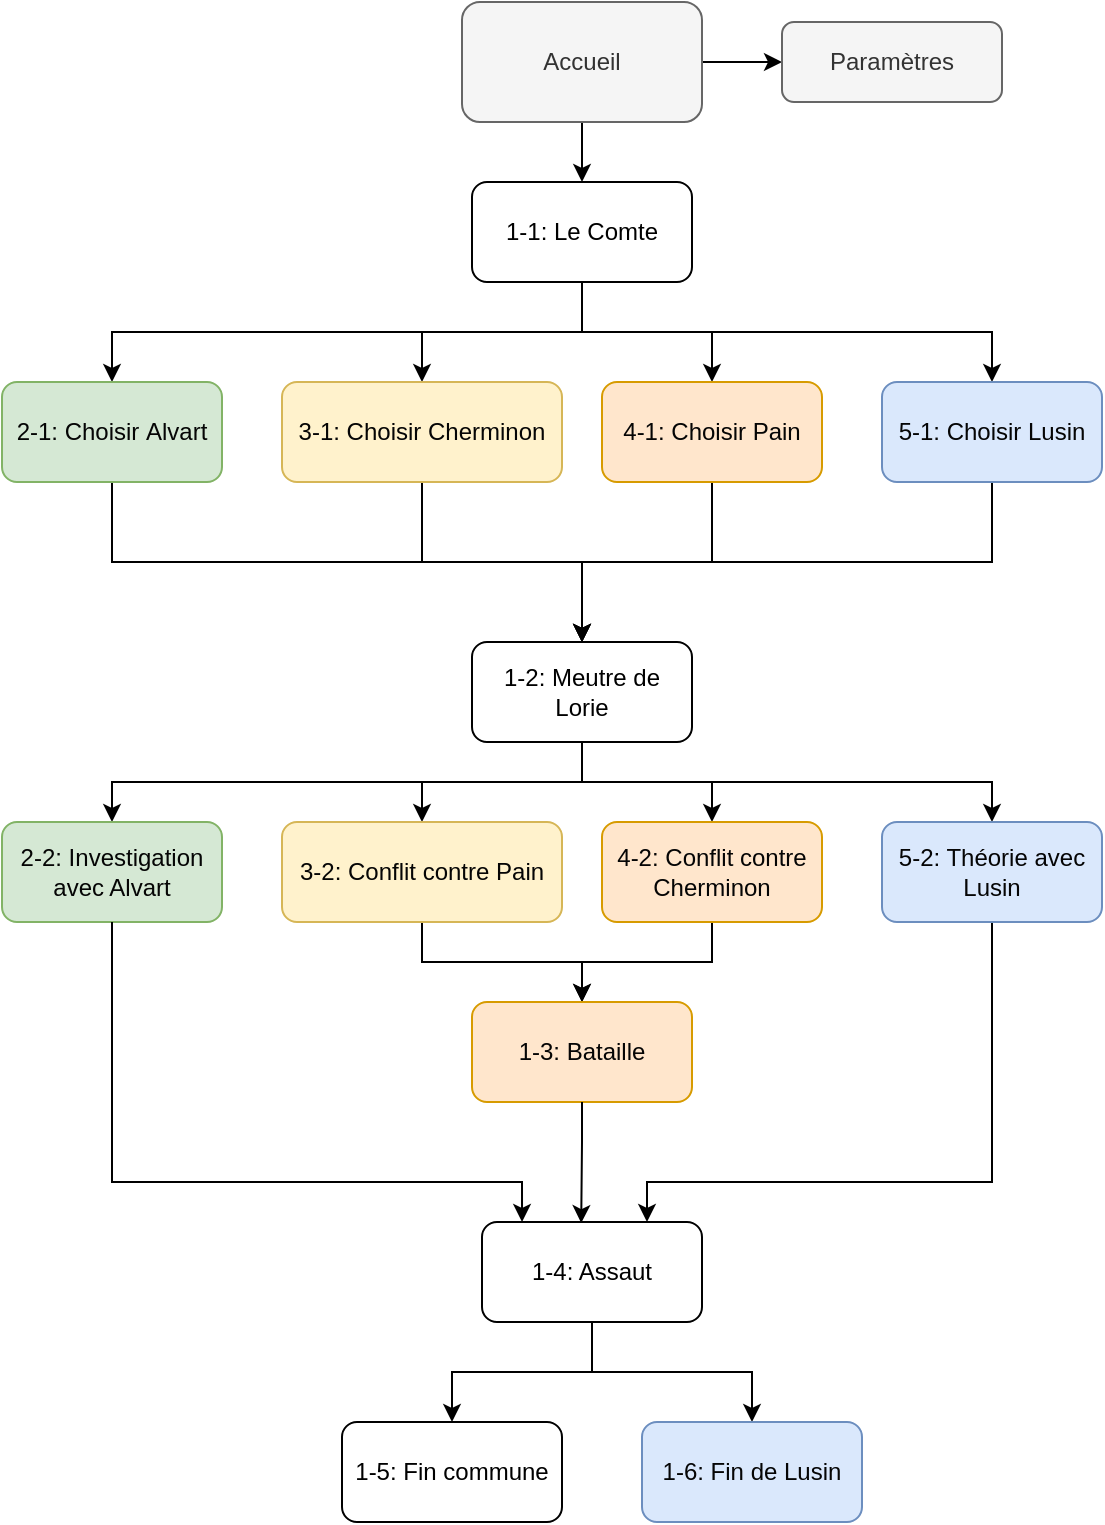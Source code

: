 <mxfile version="25.0.1">
  <diagram name="Page-1" id="9Bccsx3Z5B8fQnUlhqxE">
    <mxGraphModel dx="1338" dy="840" grid="1" gridSize="10" guides="1" tooltips="1" connect="1" arrows="1" fold="1" page="1" pageScale="1" pageWidth="850" pageHeight="1100" math="0" shadow="0">
      <root>
        <mxCell id="0" />
        <mxCell id="1" parent="0" />
        <mxCell id="ChqHwMPHoXHJXrhsBwt8-1" style="edgeStyle=orthogonalEdgeStyle;rounded=0;orthogonalLoop=1;jettySize=auto;html=1;" edge="1" parent="1" source="ChqHwMPHoXHJXrhsBwt8-3" target="ChqHwMPHoXHJXrhsBwt8-4">
          <mxGeometry relative="1" as="geometry" />
        </mxCell>
        <mxCell id="ChqHwMPHoXHJXrhsBwt8-2" style="edgeStyle=orthogonalEdgeStyle;rounded=0;orthogonalLoop=1;jettySize=auto;html=1;exitX=0.5;exitY=1;exitDx=0;exitDy=0;entryX=0.5;entryY=0;entryDx=0;entryDy=0;" edge="1" parent="1" source="ChqHwMPHoXHJXrhsBwt8-3" target="ChqHwMPHoXHJXrhsBwt8-9">
          <mxGeometry relative="1" as="geometry" />
        </mxCell>
        <mxCell id="ChqHwMPHoXHJXrhsBwt8-3" value="Accueil" style="rounded=1;whiteSpace=wrap;html=1;fillColor=#f5f5f5;strokeColor=#666666;fontColor=#333333;" vertex="1" parent="1">
          <mxGeometry x="280" y="40" width="120" height="60" as="geometry" />
        </mxCell>
        <mxCell id="ChqHwMPHoXHJXrhsBwt8-4" value="Paramètres" style="rounded=1;whiteSpace=wrap;html=1;fillColor=#f5f5f5;fontColor=#333333;strokeColor=#666666;" vertex="1" parent="1">
          <mxGeometry x="440" y="50" width="110" height="40" as="geometry" />
        </mxCell>
        <mxCell id="ChqHwMPHoXHJXrhsBwt8-5" style="edgeStyle=orthogonalEdgeStyle;rounded=0;orthogonalLoop=1;jettySize=auto;html=1;exitX=0.5;exitY=1;exitDx=0;exitDy=0;" edge="1" parent="1" source="ChqHwMPHoXHJXrhsBwt8-9" target="ChqHwMPHoXHJXrhsBwt8-11">
          <mxGeometry relative="1" as="geometry" />
        </mxCell>
        <mxCell id="ChqHwMPHoXHJXrhsBwt8-6" style="edgeStyle=orthogonalEdgeStyle;rounded=0;orthogonalLoop=1;jettySize=auto;html=1;exitX=0.5;exitY=1;exitDx=0;exitDy=0;entryX=0.5;entryY=0;entryDx=0;entryDy=0;" edge="1" parent="1" source="ChqHwMPHoXHJXrhsBwt8-9" target="ChqHwMPHoXHJXrhsBwt8-13">
          <mxGeometry relative="1" as="geometry" />
        </mxCell>
        <mxCell id="ChqHwMPHoXHJXrhsBwt8-7" style="edgeStyle=orthogonalEdgeStyle;rounded=0;orthogonalLoop=1;jettySize=auto;html=1;exitX=0.5;exitY=1;exitDx=0;exitDy=0;entryX=0.5;entryY=0;entryDx=0;entryDy=0;" edge="1" parent="1" source="ChqHwMPHoXHJXrhsBwt8-9" target="ChqHwMPHoXHJXrhsBwt8-15">
          <mxGeometry relative="1" as="geometry" />
        </mxCell>
        <mxCell id="ChqHwMPHoXHJXrhsBwt8-8" style="edgeStyle=orthogonalEdgeStyle;rounded=0;orthogonalLoop=1;jettySize=auto;html=1;exitX=0.5;exitY=1;exitDx=0;exitDy=0;" edge="1" parent="1" source="ChqHwMPHoXHJXrhsBwt8-9" target="ChqHwMPHoXHJXrhsBwt8-17">
          <mxGeometry relative="1" as="geometry" />
        </mxCell>
        <mxCell id="ChqHwMPHoXHJXrhsBwt8-9" value="1-1: Le Comte" style="rounded=1;whiteSpace=wrap;html=1;" vertex="1" parent="1">
          <mxGeometry x="285" y="130" width="110" height="50" as="geometry" />
        </mxCell>
        <mxCell id="ChqHwMPHoXHJXrhsBwt8-10" style="edgeStyle=orthogonalEdgeStyle;rounded=0;orthogonalLoop=1;jettySize=auto;html=1;exitX=0.5;exitY=1;exitDx=0;exitDy=0;" edge="1" parent="1" source="ChqHwMPHoXHJXrhsBwt8-11" target="ChqHwMPHoXHJXrhsBwt8-26">
          <mxGeometry relative="1" as="geometry" />
        </mxCell>
        <mxCell id="ChqHwMPHoXHJXrhsBwt8-11" value="2-1: Choisir&amp;nbsp;Alvart" style="rounded=1;whiteSpace=wrap;html=1;fillColor=#d5e8d4;strokeColor=#82b366;fontColor=#050505;" vertex="1" parent="1">
          <mxGeometry x="50" y="230" width="110" height="50" as="geometry" />
        </mxCell>
        <mxCell id="ChqHwMPHoXHJXrhsBwt8-12" style="edgeStyle=orthogonalEdgeStyle;rounded=0;orthogonalLoop=1;jettySize=auto;html=1;exitX=0.5;exitY=1;exitDx=0;exitDy=0;" edge="1" parent="1" source="ChqHwMPHoXHJXrhsBwt8-13" target="ChqHwMPHoXHJXrhsBwt8-26">
          <mxGeometry relative="1" as="geometry" />
        </mxCell>
        <mxCell id="ChqHwMPHoXHJXrhsBwt8-13" value="3-1: Choisir&amp;nbsp;&lt;span style=&quot;background-color: initial;&quot;&gt;Cherminon&lt;/span&gt;" style="rounded=1;whiteSpace=wrap;html=1;fillColor=#fff2cc;strokeColor=#d6b656;fontColor=#050505;" vertex="1" parent="1">
          <mxGeometry x="190" y="230" width="140" height="50" as="geometry" />
        </mxCell>
        <mxCell id="ChqHwMPHoXHJXrhsBwt8-14" style="edgeStyle=orthogonalEdgeStyle;rounded=0;orthogonalLoop=1;jettySize=auto;html=1;exitX=0.5;exitY=1;exitDx=0;exitDy=0;" edge="1" parent="1" source="ChqHwMPHoXHJXrhsBwt8-15" target="ChqHwMPHoXHJXrhsBwt8-26">
          <mxGeometry relative="1" as="geometry" />
        </mxCell>
        <mxCell id="ChqHwMPHoXHJXrhsBwt8-15" value="4-1: Choisir Pain" style="rounded=1;whiteSpace=wrap;html=1;fillColor=#ffe6cc;strokeColor=#d79b00;fontColor=#050505;" vertex="1" parent="1">
          <mxGeometry x="350" y="230" width="110" height="50" as="geometry" />
        </mxCell>
        <mxCell id="ChqHwMPHoXHJXrhsBwt8-16" style="edgeStyle=orthogonalEdgeStyle;rounded=0;orthogonalLoop=1;jettySize=auto;html=1;exitX=0.5;exitY=1;exitDx=0;exitDy=0;entryX=0.5;entryY=0;entryDx=0;entryDy=0;" edge="1" parent="1" source="ChqHwMPHoXHJXrhsBwt8-17" target="ChqHwMPHoXHJXrhsBwt8-26">
          <mxGeometry relative="1" as="geometry" />
        </mxCell>
        <mxCell id="ChqHwMPHoXHJXrhsBwt8-17" value="5-1: Choisir Lusin" style="rounded=1;whiteSpace=wrap;html=1;fillColor=#dae8fc;strokeColor=#6c8ebf;fontColor=#050505;" vertex="1" parent="1">
          <mxGeometry x="490" y="230" width="110" height="50" as="geometry" />
        </mxCell>
        <mxCell id="ChqHwMPHoXHJXrhsBwt8-18" style="edgeStyle=orthogonalEdgeStyle;rounded=0;orthogonalLoop=1;jettySize=auto;html=1;exitX=0.5;exitY=1;exitDx=0;exitDy=0;entryX=0.5;entryY=0;entryDx=0;entryDy=0;" edge="1" parent="1">
          <mxGeometry relative="1" as="geometry">
            <mxPoint x="105" y="450" as="targetPoint" />
          </mxGeometry>
        </mxCell>
        <mxCell id="ChqHwMPHoXHJXrhsBwt8-19" style="edgeStyle=orthogonalEdgeStyle;rounded=0;orthogonalLoop=1;jettySize=auto;html=1;exitX=0.5;exitY=1;exitDx=0;exitDy=0;entryX=0.5;entryY=0;entryDx=0;entryDy=0;" edge="1" parent="1">
          <mxGeometry relative="1" as="geometry">
            <mxPoint x="260" y="430" as="sourcePoint" />
          </mxGeometry>
        </mxCell>
        <mxCell id="ChqHwMPHoXHJXrhsBwt8-20" style="edgeStyle=orthogonalEdgeStyle;rounded=0;orthogonalLoop=1;jettySize=auto;html=1;exitX=0.5;exitY=1;exitDx=0;exitDy=0;entryX=0.5;entryY=0;entryDx=0;entryDy=0;" edge="1" parent="1">
          <mxGeometry relative="1" as="geometry">
            <mxPoint x="405" y="430" as="sourcePoint" />
          </mxGeometry>
        </mxCell>
        <mxCell id="ChqHwMPHoXHJXrhsBwt8-21" style="edgeStyle=orthogonalEdgeStyle;rounded=0;orthogonalLoop=1;jettySize=auto;html=1;exitX=0.5;exitY=1;exitDx=0;exitDy=0;" edge="1" parent="1">
          <mxGeometry relative="1" as="geometry">
            <mxPoint x="545" y="430" as="sourcePoint" />
          </mxGeometry>
        </mxCell>
        <mxCell id="ChqHwMPHoXHJXrhsBwt8-22" style="edgeStyle=orthogonalEdgeStyle;rounded=0;orthogonalLoop=1;jettySize=auto;html=1;exitX=0.5;exitY=1;exitDx=0;exitDy=0;entryX=0.5;entryY=0;entryDx=0;entryDy=0;" edge="1" parent="1" source="ChqHwMPHoXHJXrhsBwt8-26" target="ChqHwMPHoXHJXrhsBwt8-28">
          <mxGeometry relative="1" as="geometry" />
        </mxCell>
        <mxCell id="ChqHwMPHoXHJXrhsBwt8-23" style="edgeStyle=orthogonalEdgeStyle;rounded=0;orthogonalLoop=1;jettySize=auto;html=1;exitX=0.5;exitY=1;exitDx=0;exitDy=0;entryX=0.5;entryY=0;entryDx=0;entryDy=0;" edge="1" parent="1" source="ChqHwMPHoXHJXrhsBwt8-26" target="ChqHwMPHoXHJXrhsBwt8-30">
          <mxGeometry relative="1" as="geometry" />
        </mxCell>
        <mxCell id="ChqHwMPHoXHJXrhsBwt8-24" style="edgeStyle=orthogonalEdgeStyle;rounded=0;orthogonalLoop=1;jettySize=auto;html=1;exitX=0.5;exitY=1;exitDx=0;exitDy=0;entryX=0.5;entryY=0;entryDx=0;entryDy=0;" edge="1" parent="1" source="ChqHwMPHoXHJXrhsBwt8-26" target="ChqHwMPHoXHJXrhsBwt8-33">
          <mxGeometry relative="1" as="geometry" />
        </mxCell>
        <mxCell id="ChqHwMPHoXHJXrhsBwt8-25" style="edgeStyle=orthogonalEdgeStyle;rounded=0;orthogonalLoop=1;jettySize=auto;html=1;exitX=0.5;exitY=1;exitDx=0;exitDy=0;" edge="1" parent="1" source="ChqHwMPHoXHJXrhsBwt8-26" target="ChqHwMPHoXHJXrhsBwt8-32">
          <mxGeometry relative="1" as="geometry" />
        </mxCell>
        <mxCell id="ChqHwMPHoXHJXrhsBwt8-26" value="1-2: Meutre de Lorie" style="rounded=1;whiteSpace=wrap;html=1;" vertex="1" parent="1">
          <mxGeometry x="285" y="360" width="110" height="50" as="geometry" />
        </mxCell>
        <mxCell id="ChqHwMPHoXHJXrhsBwt8-27" style="edgeStyle=orthogonalEdgeStyle;rounded=0;orthogonalLoop=1;jettySize=auto;html=1;exitX=0.5;exitY=1;exitDx=0;exitDy=0;entryX=0.5;entryY=0;entryDx=0;entryDy=0;" edge="1" parent="1" source="ChqHwMPHoXHJXrhsBwt8-28" target="ChqHwMPHoXHJXrhsBwt8-31">
          <mxGeometry relative="1" as="geometry" />
        </mxCell>
        <mxCell id="ChqHwMPHoXHJXrhsBwt8-28" value="3-2: Conflit contre Pain" style="rounded=1;whiteSpace=wrap;html=1;fillColor=#fff2cc;strokeColor=#d6b656;fontColor=#050505;" vertex="1" parent="1">
          <mxGeometry x="190" y="450" width="140" height="50" as="geometry" />
        </mxCell>
        <mxCell id="ChqHwMPHoXHJXrhsBwt8-29" style="edgeStyle=orthogonalEdgeStyle;rounded=0;orthogonalLoop=1;jettySize=auto;html=1;exitX=0.5;exitY=1;exitDx=0;exitDy=0;" edge="1" parent="1" source="ChqHwMPHoXHJXrhsBwt8-30" target="ChqHwMPHoXHJXrhsBwt8-31">
          <mxGeometry relative="1" as="geometry" />
        </mxCell>
        <mxCell id="ChqHwMPHoXHJXrhsBwt8-30" value="4-2: Conflit contre Cherminon" style="rounded=1;whiteSpace=wrap;html=1;fillColor=#ffe6cc;strokeColor=#d79b00;fontColor=#050505;" vertex="1" parent="1">
          <mxGeometry x="350" y="450" width="110" height="50" as="geometry" />
        </mxCell>
        <mxCell id="ChqHwMPHoXHJXrhsBwt8-31" value="1-3: Bataille" style="rounded=1;whiteSpace=wrap;html=1;fillColor=#ffe6cc;strokeColor=#d79b00;fontColor=#050505;" vertex="1" parent="1">
          <mxGeometry x="285" y="540" width="110" height="50" as="geometry" />
        </mxCell>
        <mxCell id="ChqHwMPHoXHJXrhsBwt8-44" style="edgeStyle=orthogonalEdgeStyle;rounded=0;orthogonalLoop=1;jettySize=auto;html=1;exitX=0.5;exitY=1;exitDx=0;exitDy=0;entryX=0.75;entryY=0;entryDx=0;entryDy=0;" edge="1" parent="1" source="ChqHwMPHoXHJXrhsBwt8-32" target="ChqHwMPHoXHJXrhsBwt8-36">
          <mxGeometry relative="1" as="geometry">
            <Array as="points">
              <mxPoint x="545" y="630" />
              <mxPoint x="372" y="630" />
            </Array>
          </mxGeometry>
        </mxCell>
        <mxCell id="ChqHwMPHoXHJXrhsBwt8-32" value="5-2: Théorie avec Lusin" style="rounded=1;whiteSpace=wrap;html=1;fillColor=#dae8fc;strokeColor=#6c8ebf;fontColor=#050505;" vertex="1" parent="1">
          <mxGeometry x="490" y="450" width="110" height="50" as="geometry" />
        </mxCell>
        <mxCell id="ChqHwMPHoXHJXrhsBwt8-33" value="2-2: Investigation avec Alvart" style="rounded=1;whiteSpace=wrap;html=1;fillColor=#d5e8d4;strokeColor=#82b366;fontColor=#050505;" vertex="1" parent="1">
          <mxGeometry x="50" y="450" width="110" height="50" as="geometry" />
        </mxCell>
        <mxCell id="ChqHwMPHoXHJXrhsBwt8-34" style="edgeStyle=orthogonalEdgeStyle;rounded=0;orthogonalLoop=1;jettySize=auto;html=1;exitX=0.5;exitY=1;exitDx=0;exitDy=0;" edge="1" parent="1" source="ChqHwMPHoXHJXrhsBwt8-36" target="ChqHwMPHoXHJXrhsBwt8-38">
          <mxGeometry relative="1" as="geometry" />
        </mxCell>
        <mxCell id="ChqHwMPHoXHJXrhsBwt8-35" style="edgeStyle=orthogonalEdgeStyle;rounded=0;orthogonalLoop=1;jettySize=auto;html=1;exitX=0.5;exitY=1;exitDx=0;exitDy=0;" edge="1" parent="1" source="ChqHwMPHoXHJXrhsBwt8-36" target="ChqHwMPHoXHJXrhsBwt8-37">
          <mxGeometry relative="1" as="geometry" />
        </mxCell>
        <mxCell id="ChqHwMPHoXHJXrhsBwt8-36" value="1-4: Assaut" style="rounded=1;whiteSpace=wrap;html=1;" vertex="1" parent="1">
          <mxGeometry x="290" y="650" width="110" height="50" as="geometry" />
        </mxCell>
        <mxCell id="ChqHwMPHoXHJXrhsBwt8-37" value="1-6: Fin de Lusin" style="rounded=1;whiteSpace=wrap;html=1;fillColor=#dae8fc;strokeColor=#6c8ebf;fontColor=#050505;" vertex="1" parent="1">
          <mxGeometry x="370" y="750" width="110" height="50" as="geometry" />
        </mxCell>
        <mxCell id="ChqHwMPHoXHJXrhsBwt8-38" value="1-5: Fin commune" style="rounded=1;whiteSpace=wrap;html=1;" vertex="1" parent="1">
          <mxGeometry x="220" y="750" width="110" height="50" as="geometry" />
        </mxCell>
        <mxCell id="ChqHwMPHoXHJXrhsBwt8-39" style="edgeStyle=orthogonalEdgeStyle;rounded=0;orthogonalLoop=1;jettySize=auto;html=1;exitX=0.5;exitY=1;exitDx=0;exitDy=0;entryX=0.451;entryY=0.011;entryDx=0;entryDy=0;entryPerimeter=0;" edge="1" parent="1" source="ChqHwMPHoXHJXrhsBwt8-31" target="ChqHwMPHoXHJXrhsBwt8-36">
          <mxGeometry relative="1" as="geometry">
            <Array as="points">
              <mxPoint x="340" y="610" />
              <mxPoint x="340" y="610" />
            </Array>
          </mxGeometry>
        </mxCell>
        <mxCell id="ChqHwMPHoXHJXrhsBwt8-42" style="edgeStyle=orthogonalEdgeStyle;rounded=0;orthogonalLoop=1;jettySize=auto;html=1;exitX=0.5;exitY=1;exitDx=0;exitDy=0;entryX=0.182;entryY=0;entryDx=0;entryDy=0;entryPerimeter=0;" edge="1" parent="1" source="ChqHwMPHoXHJXrhsBwt8-33" target="ChqHwMPHoXHJXrhsBwt8-36">
          <mxGeometry relative="1" as="geometry">
            <Array as="points">
              <mxPoint x="105" y="630" />
              <mxPoint x="310" y="630" />
            </Array>
          </mxGeometry>
        </mxCell>
      </root>
    </mxGraphModel>
  </diagram>
</mxfile>
